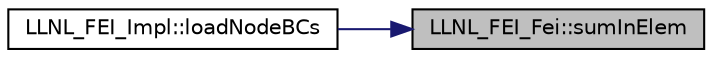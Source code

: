 digraph "LLNL_FEI_Fei::sumInElem"
{
 // LATEX_PDF_SIZE
  edge [fontname="Helvetica",fontsize="10",labelfontname="Helvetica",labelfontsize="10"];
  node [fontname="Helvetica",fontsize="10",shape=record];
  rankdir="RL";
  Node1 [label="LLNL_FEI_Fei::sumInElem",height=0.2,width=0.4,color="black", fillcolor="grey75", style="filled", fontcolor="black",tooltip=" "];
  Node1 -> Node2 [dir="back",color="midnightblue",fontsize="10",style="solid",fontname="Helvetica"];
  Node2 [label="LLNL_FEI_Impl::loadNodeBCs",height=0.2,width=0.4,color="black", fillcolor="white", style="filled",URL="$class_l_l_n_l___f_e_i___impl.html#a78678b4a42cdd7f0231384a74ba2efa4",tooltip=" "];
}
